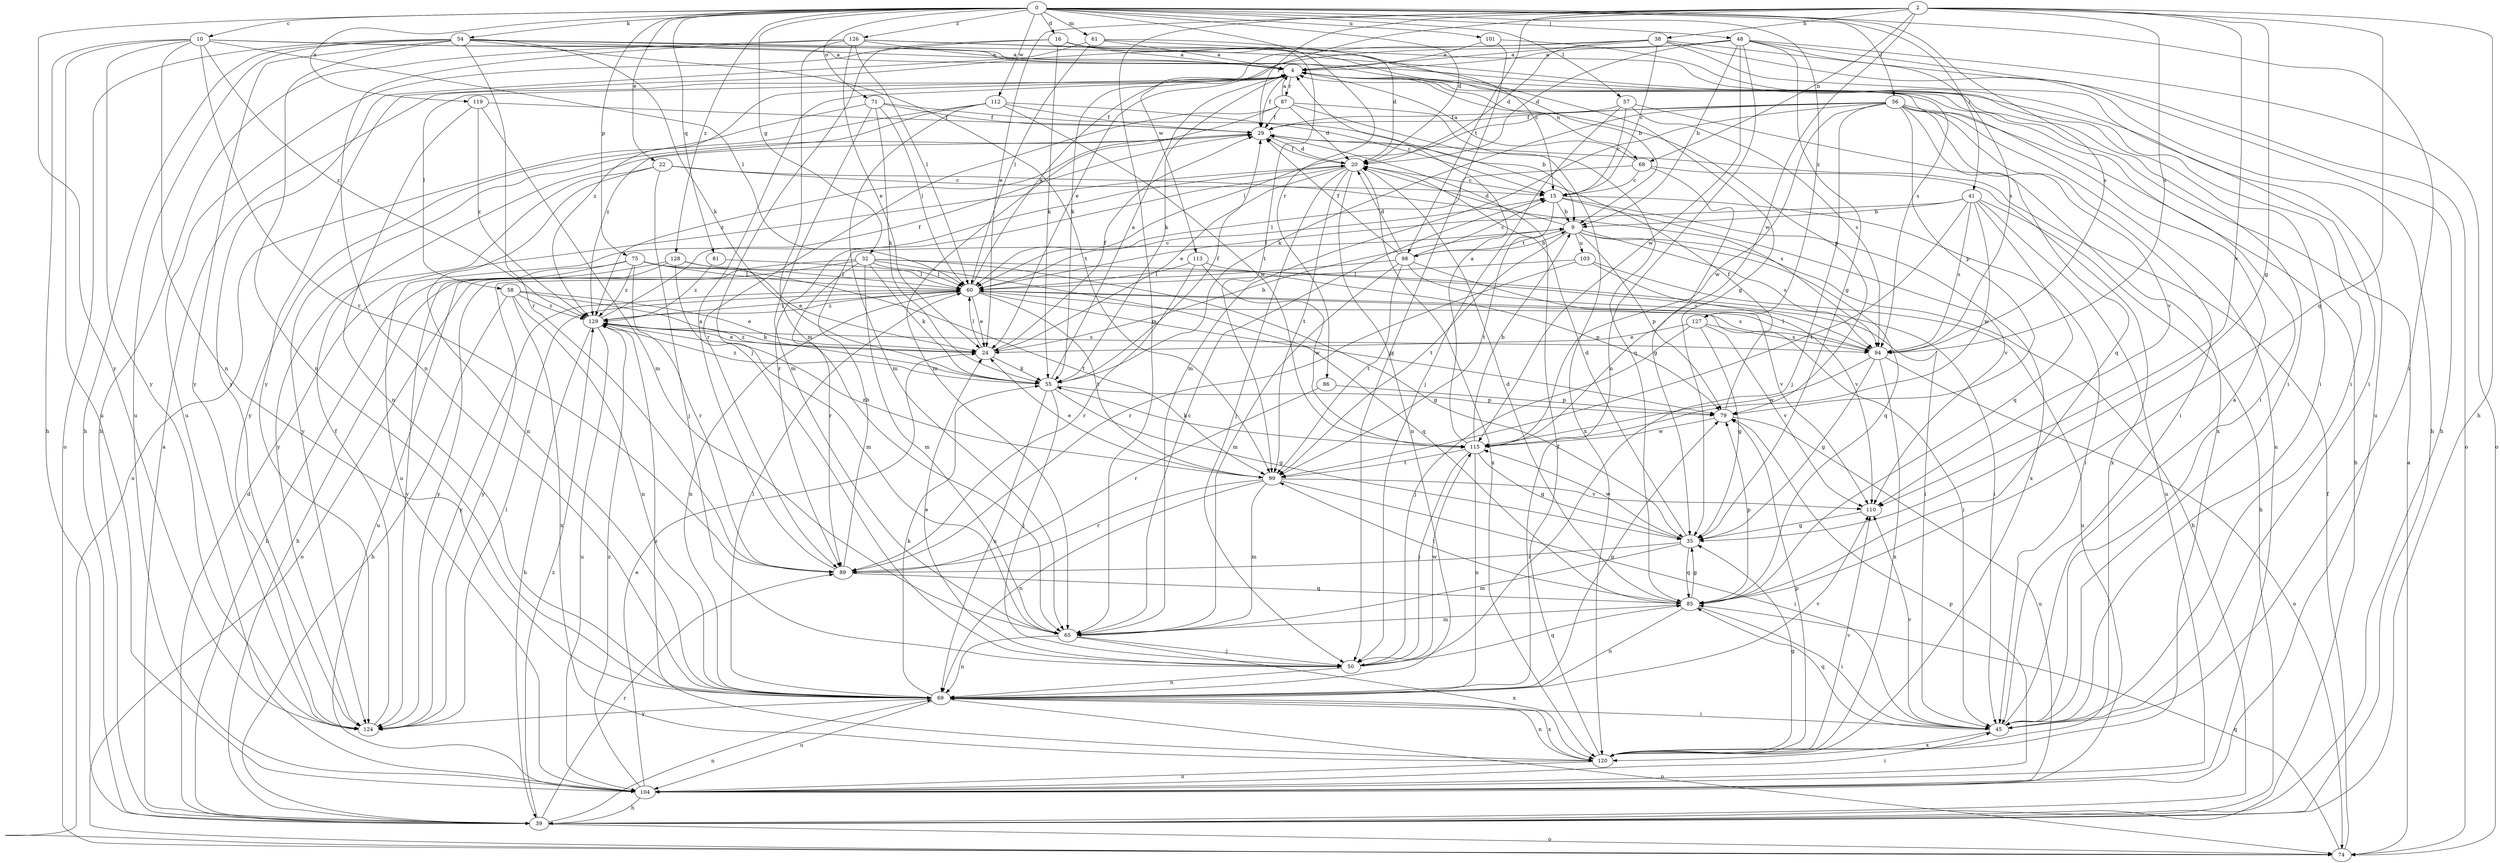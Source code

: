 strict digraph  {
0;
2;
4;
9;
10;
15;
16;
20;
22;
24;
29;
32;
35;
38;
39;
41;
45;
48;
50;
54;
55;
56;
57;
58;
60;
61;
65;
68;
69;
71;
74;
75;
79;
81;
85;
86;
87;
89;
94;
98;
99;
101;
103;
104;
110;
112;
113;
115;
119;
120;
124;
126;
127;
128;
129;
0 -> 10  [label=c];
0 -> 16  [label=d];
0 -> 20  [label=d];
0 -> 22  [label=e];
0 -> 32  [label=g];
0 -> 41  [label=i];
0 -> 45  [label=i];
0 -> 48  [label=j];
0 -> 54  [label=k];
0 -> 56  [label=l];
0 -> 57  [label=l];
0 -> 61  [label=m];
0 -> 71  [label=o];
0 -> 75  [label=p];
0 -> 81  [label=q];
0 -> 86  [label=r];
0 -> 94  [label=s];
0 -> 101  [label=u];
0 -> 112  [label=w];
0 -> 119  [label=x];
0 -> 124  [label=y];
0 -> 126  [label=z];
0 -> 127  [label=z];
0 -> 128  [label=z];
2 -> 24  [label=e];
2 -> 29  [label=f];
2 -> 35  [label=g];
2 -> 38  [label=h];
2 -> 39  [label=h];
2 -> 65  [label=m];
2 -> 68  [label=n];
2 -> 85  [label=q];
2 -> 94  [label=s];
2 -> 98  [label=t];
2 -> 110  [label=v];
2 -> 113  [label=w];
2 -> 115  [label=w];
4 -> 29  [label=f];
4 -> 45  [label=i];
4 -> 55  [label=k];
4 -> 58  [label=l];
4 -> 68  [label=n];
4 -> 79  [label=p];
4 -> 87  [label=r];
4 -> 129  [label=z];
9 -> 20  [label=d];
9 -> 39  [label=h];
9 -> 79  [label=p];
9 -> 85  [label=q];
9 -> 94  [label=s];
9 -> 98  [label=t];
9 -> 99  [label=t];
9 -> 103  [label=u];
10 -> 4  [label=a];
10 -> 39  [label=h];
10 -> 45  [label=i];
10 -> 60  [label=l];
10 -> 69  [label=n];
10 -> 89  [label=r];
10 -> 104  [label=u];
10 -> 124  [label=y];
10 -> 129  [label=z];
15 -> 9  [label=b];
15 -> 45  [label=i];
15 -> 99  [label=t];
15 -> 110  [label=v];
15 -> 120  [label=x];
16 -> 4  [label=a];
16 -> 20  [label=d];
16 -> 35  [label=g];
16 -> 50  [label=j];
16 -> 55  [label=k];
16 -> 104  [label=u];
20 -> 15  [label=c];
20 -> 24  [label=e];
20 -> 29  [label=f];
20 -> 50  [label=j];
20 -> 69  [label=n];
20 -> 89  [label=r];
20 -> 99  [label=t];
20 -> 104  [label=u];
20 -> 120  [label=x];
22 -> 15  [label=c];
22 -> 50  [label=j];
22 -> 69  [label=n];
22 -> 94  [label=s];
22 -> 124  [label=y];
24 -> 9  [label=b];
24 -> 29  [label=f];
24 -> 55  [label=k];
24 -> 60  [label=l];
24 -> 129  [label=z];
29 -> 20  [label=d];
29 -> 124  [label=y];
29 -> 129  [label=z];
32 -> 35  [label=g];
32 -> 45  [label=i];
32 -> 55  [label=k];
32 -> 60  [label=l];
32 -> 65  [label=m];
32 -> 74  [label=o];
32 -> 85  [label=q];
32 -> 89  [label=r];
32 -> 124  [label=y];
35 -> 20  [label=d];
35 -> 65  [label=m];
35 -> 85  [label=q];
35 -> 89  [label=r];
35 -> 115  [label=w];
38 -> 4  [label=a];
38 -> 15  [label=c];
38 -> 20  [label=d];
38 -> 39  [label=h];
38 -> 45  [label=i];
38 -> 55  [label=k];
38 -> 74  [label=o];
38 -> 124  [label=y];
39 -> 4  [label=a];
39 -> 20  [label=d];
39 -> 69  [label=n];
39 -> 74  [label=o];
39 -> 89  [label=r];
39 -> 129  [label=z];
41 -> 9  [label=b];
41 -> 39  [label=h];
41 -> 60  [label=l];
41 -> 85  [label=q];
41 -> 94  [label=s];
41 -> 99  [label=t];
41 -> 104  [label=u];
41 -> 115  [label=w];
45 -> 4  [label=a];
45 -> 85  [label=q];
45 -> 110  [label=v];
45 -> 120  [label=x];
48 -> 4  [label=a];
48 -> 9  [label=b];
48 -> 20  [label=d];
48 -> 24  [label=e];
48 -> 35  [label=g];
48 -> 39  [label=h];
48 -> 69  [label=n];
48 -> 74  [label=o];
48 -> 94  [label=s];
48 -> 115  [label=w];
50 -> 24  [label=e];
50 -> 69  [label=n];
50 -> 85  [label=q];
50 -> 115  [label=w];
54 -> 4  [label=a];
54 -> 39  [label=h];
54 -> 45  [label=i];
54 -> 55  [label=k];
54 -> 69  [label=n];
54 -> 74  [label=o];
54 -> 89  [label=r];
54 -> 94  [label=s];
54 -> 99  [label=t];
54 -> 104  [label=u];
54 -> 124  [label=y];
55 -> 4  [label=a];
55 -> 29  [label=f];
55 -> 35  [label=g];
55 -> 50  [label=j];
55 -> 69  [label=n];
55 -> 79  [label=p];
55 -> 129  [label=z];
56 -> 29  [label=f];
56 -> 39  [label=h];
56 -> 45  [label=i];
56 -> 50  [label=j];
56 -> 55  [label=k];
56 -> 60  [label=l];
56 -> 65  [label=m];
56 -> 79  [label=p];
56 -> 85  [label=q];
56 -> 104  [label=u];
56 -> 110  [label=v];
56 -> 115  [label=w];
57 -> 15  [label=c];
57 -> 29  [label=f];
57 -> 50  [label=j];
57 -> 94  [label=s];
57 -> 120  [label=x];
58 -> 24  [label=e];
58 -> 39  [label=h];
58 -> 55  [label=k];
58 -> 69  [label=n];
58 -> 120  [label=x];
58 -> 129  [label=z];
60 -> 4  [label=a];
60 -> 15  [label=c];
60 -> 24  [label=e];
60 -> 45  [label=i];
60 -> 69  [label=n];
60 -> 79  [label=p];
60 -> 94  [label=s];
60 -> 99  [label=t];
60 -> 124  [label=y];
60 -> 129  [label=z];
61 -> 4  [label=a];
61 -> 15  [label=c];
61 -> 45  [label=i];
61 -> 60  [label=l];
61 -> 124  [label=y];
65 -> 15  [label=c];
65 -> 50  [label=j];
65 -> 69  [label=n];
65 -> 120  [label=x];
68 -> 4  [label=a];
68 -> 15  [label=c];
68 -> 35  [label=g];
68 -> 60  [label=l];
68 -> 120  [label=x];
69 -> 45  [label=i];
69 -> 55  [label=k];
69 -> 60  [label=l];
69 -> 74  [label=o];
69 -> 79  [label=p];
69 -> 104  [label=u];
69 -> 110  [label=v];
69 -> 120  [label=x];
69 -> 124  [label=y];
71 -> 9  [label=b];
71 -> 29  [label=f];
71 -> 55  [label=k];
71 -> 60  [label=l];
71 -> 65  [label=m];
71 -> 124  [label=y];
74 -> 4  [label=a];
74 -> 29  [label=f];
74 -> 85  [label=q];
75 -> 39  [label=h];
75 -> 45  [label=i];
75 -> 60  [label=l];
75 -> 89  [label=r];
75 -> 99  [label=t];
75 -> 124  [label=y];
75 -> 129  [label=z];
79 -> 29  [label=f];
79 -> 104  [label=u];
79 -> 115  [label=w];
81 -> 60  [label=l];
81 -> 129  [label=z];
85 -> 20  [label=d];
85 -> 35  [label=g];
85 -> 45  [label=i];
85 -> 65  [label=m];
85 -> 69  [label=n];
85 -> 79  [label=p];
85 -> 99  [label=t];
86 -> 79  [label=p];
86 -> 89  [label=r];
87 -> 4  [label=a];
87 -> 20  [label=d];
87 -> 29  [label=f];
87 -> 65  [label=m];
87 -> 85  [label=q];
87 -> 89  [label=r];
87 -> 120  [label=x];
89 -> 4  [label=a];
89 -> 9  [label=b];
89 -> 85  [label=q];
94 -> 35  [label=g];
94 -> 60  [label=l];
94 -> 74  [label=o];
94 -> 115  [label=w];
94 -> 120  [label=x];
98 -> 9  [label=b];
98 -> 15  [label=c];
98 -> 20  [label=d];
98 -> 29  [label=f];
98 -> 65  [label=m];
98 -> 94  [label=s];
98 -> 99  [label=t];
98 -> 110  [label=v];
98 -> 124  [label=y];
99 -> 24  [label=e];
99 -> 45  [label=i];
99 -> 65  [label=m];
99 -> 69  [label=n];
99 -> 89  [label=r];
99 -> 110  [label=v];
99 -> 129  [label=z];
101 -> 4  [label=a];
101 -> 50  [label=j];
101 -> 104  [label=u];
103 -> 60  [label=l];
103 -> 89  [label=r];
103 -> 104  [label=u];
103 -> 110  [label=v];
104 -> 24  [label=e];
104 -> 39  [label=h];
104 -> 45  [label=i];
104 -> 79  [label=p];
104 -> 129  [label=z];
110 -> 35  [label=g];
112 -> 15  [label=c];
112 -> 29  [label=f];
112 -> 65  [label=m];
112 -> 74  [label=o];
112 -> 115  [label=w];
112 -> 129  [label=z];
113 -> 60  [label=l];
113 -> 79  [label=p];
113 -> 89  [label=r];
113 -> 115  [label=w];
115 -> 4  [label=a];
115 -> 9  [label=b];
115 -> 35  [label=g];
115 -> 50  [label=j];
115 -> 55  [label=k];
115 -> 69  [label=n];
115 -> 99  [label=t];
119 -> 29  [label=f];
119 -> 65  [label=m];
119 -> 69  [label=n];
119 -> 129  [label=z];
120 -> 29  [label=f];
120 -> 35  [label=g];
120 -> 69  [label=n];
120 -> 79  [label=p];
120 -> 104  [label=u];
120 -> 110  [label=v];
120 -> 129  [label=z];
124 -> 29  [label=f];
124 -> 60  [label=l];
126 -> 4  [label=a];
126 -> 9  [label=b];
126 -> 24  [label=e];
126 -> 39  [label=h];
126 -> 60  [label=l];
126 -> 65  [label=m];
126 -> 69  [label=n];
126 -> 99  [label=t];
127 -> 24  [label=e];
127 -> 35  [label=g];
127 -> 50  [label=j];
127 -> 94  [label=s];
127 -> 110  [label=v];
128 -> 24  [label=e];
128 -> 39  [label=h];
128 -> 60  [label=l];
128 -> 65  [label=m];
128 -> 104  [label=u];
129 -> 24  [label=e];
129 -> 29  [label=f];
129 -> 39  [label=h];
129 -> 60  [label=l];
129 -> 94  [label=s];
129 -> 104  [label=u];
}
